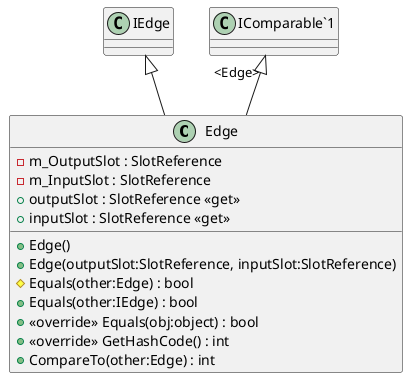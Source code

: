@startuml
class Edge {
    - m_OutputSlot : SlotReference
    - m_InputSlot : SlotReference
    + Edge()
    + Edge(outputSlot:SlotReference, inputSlot:SlotReference)
    + outputSlot : SlotReference <<get>>
    + inputSlot : SlotReference <<get>>
    # Equals(other:Edge) : bool
    + Equals(other:IEdge) : bool
    + <<override>> Equals(obj:object) : bool
    + <<override>> GetHashCode() : int
    + CompareTo(other:Edge) : int
}
IEdge <|-- Edge
"IComparable`1" "<Edge>" <|-- Edge
@enduml
